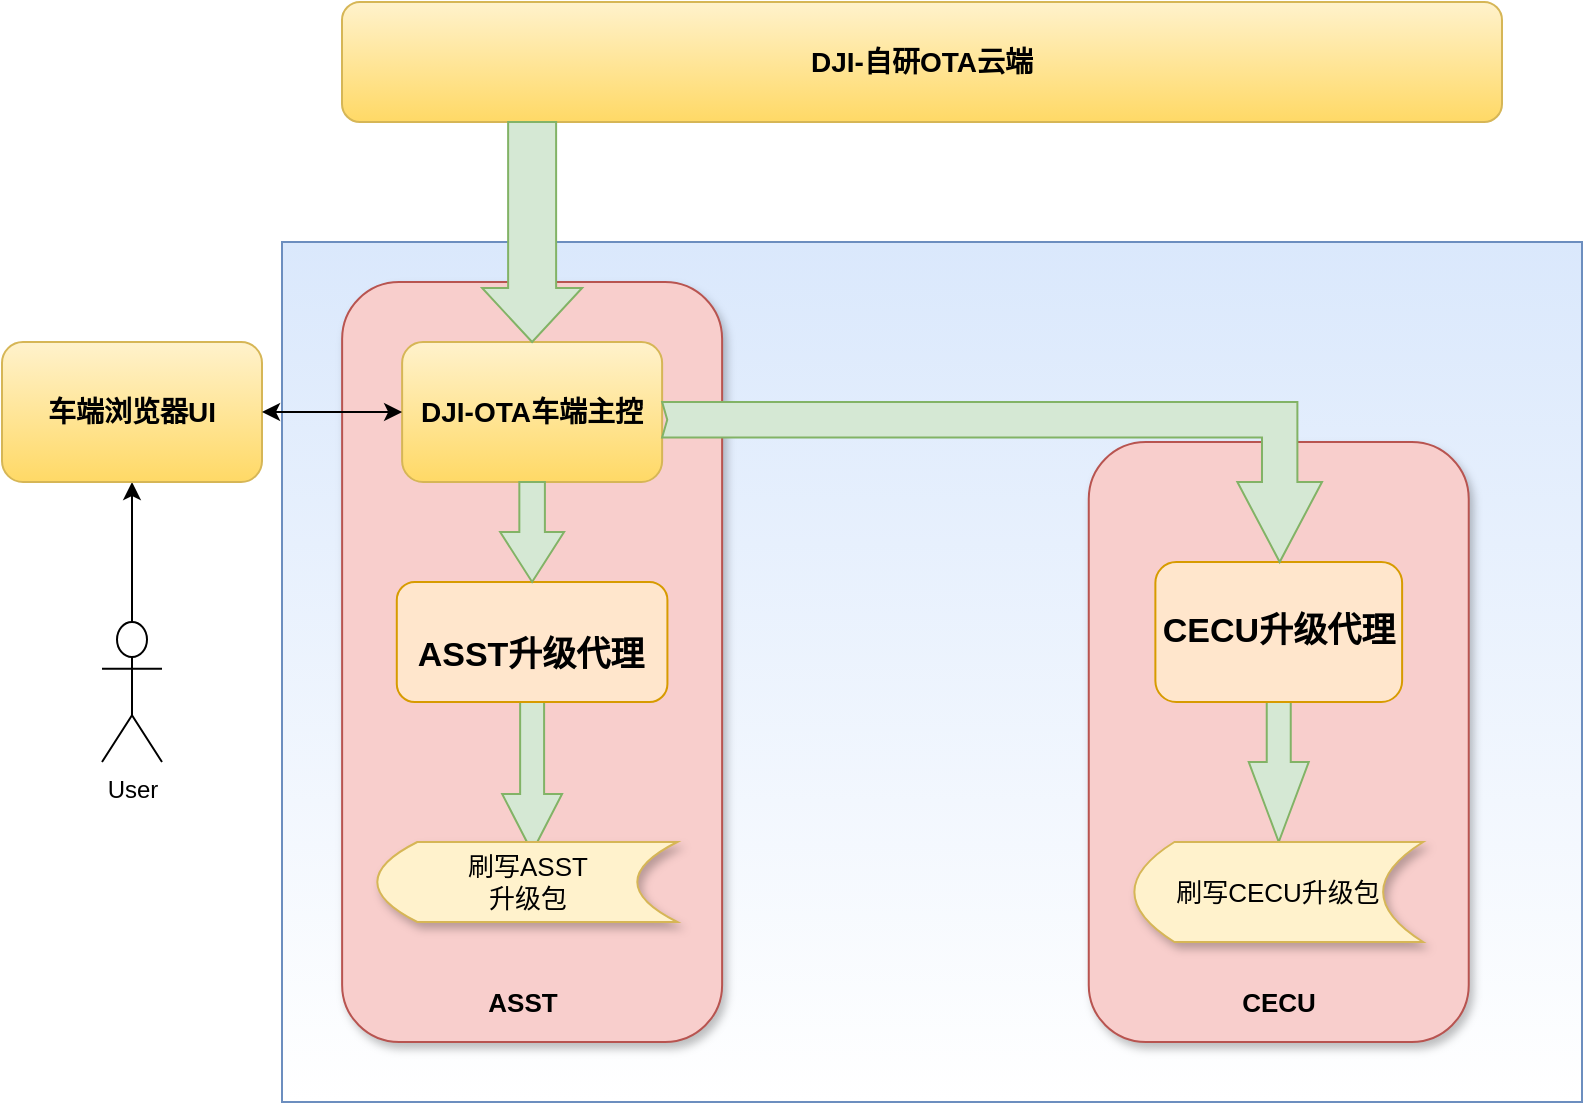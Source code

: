 <mxfile version="15.8.2" type="github">
  <diagram id="gNlS2oYJUi5O1-slZdYI" name="第 1 页">
    <mxGraphModel dx="1355" dy="685" grid="1" gridSize="10" guides="1" tooltips="1" connect="1" arrows="1" fold="1" page="1" pageScale="1" pageWidth="850" pageHeight="1100" math="0" shadow="0">
      <root>
        <mxCell id="0" />
        <mxCell id="1" parent="0" />
        <mxCell id="eCuo-hN4RlpcjMW48G7--20" value="" style="rounded=0;whiteSpace=wrap;html=1;fillColor=#dae8fc;labelPosition=right;verticalLabelPosition=top;align=left;verticalAlign=bottom;strokeColor=#6c8ebf;gradientColor=#ffffff;gradientDirection=south;" parent="1" vertex="1">
          <mxGeometry x="260" y="390" width="650" height="430" as="geometry" />
        </mxCell>
        <mxCell id="eCuo-hN4RlpcjMW48G7--12" value="&lt;b&gt;&lt;font style=&quot;font-size: 14px&quot;&gt;DJI-自研OTA云端&lt;/font&gt;&lt;/b&gt;" style="rounded=1;whiteSpace=wrap;html=1;fillColor=#fff2cc;strokeColor=#d6b656;gradientColor=#ffd966;" parent="1" vertex="1">
          <mxGeometry x="290" y="270" width="580" height="60" as="geometry" />
        </mxCell>
        <mxCell id="eCuo-hN4RlpcjMW48G7--21" value="" style="rounded=1;whiteSpace=wrap;html=1;fillColor=#f8cecc;strokeColor=#b85450;shadow=1;" parent="1" vertex="1">
          <mxGeometry x="290.06" y="410" width="190" height="380" as="geometry" />
        </mxCell>
        <mxCell id="eCuo-hN4RlpcjMW48G7--22" value="" style="rounded=1;whiteSpace=wrap;html=1;fillColor=#f8cecc;strokeColor=#b85450;shadow=1;" parent="1" vertex="1">
          <mxGeometry x="663.38" y="490" width="189.99" height="300" as="geometry" />
        </mxCell>
        <mxCell id="eCuo-hN4RlpcjMW48G7--24" value="" style="html=1;shadow=0;dashed=0;align=center;verticalAlign=middle;shape=mxgraph.arrows2.arrow;dy=0.6;dx=29;direction=south;notch=0;fontSize=17;fillColor=#d5e8d4;gradientDirection=south;strokeColor=#82b366;" parent="1" vertex="1">
          <mxGeometry x="370.09" y="620" width="29.94" height="75" as="geometry" />
        </mxCell>
        <mxCell id="eCuo-hN4RlpcjMW48G7--25" value="" style="html=1;shadow=0;dashed=0;align=center;verticalAlign=middle;shape=mxgraph.arrows2.arrow;dy=0.6;dx=40;direction=south;notch=0;fontSize=17;fillColor=#d5e8d4;gradientDirection=south;strokeColor=#82b366;" parent="1" vertex="1">
          <mxGeometry x="743.37" y="610" width="30" height="80" as="geometry" />
        </mxCell>
        <mxCell id="eCuo-hN4RlpcjMW48G7--26" value="&lt;br&gt;ASST升级代理" style="rounded=1;whiteSpace=wrap;html=1;shadow=0;fontSize=17;fillColor=#ffe6cc;gradientDirection=south;verticalAlign=top;strokeColor=#d79b00;align=center;horizontal=1;fontStyle=1" parent="1" vertex="1">
          <mxGeometry x="317.4" y="560" width="135.31" height="60" as="geometry" />
        </mxCell>
        <mxCell id="eCuo-hN4RlpcjMW48G7--27" value="CECU升级代理" style="rounded=1;whiteSpace=wrap;html=1;shadow=0;fontSize=17;fillColor=#ffe6cc;gradientDirection=south;verticalAlign=middle;strokeColor=#d79b00;align=center;horizontal=1;fontStyle=1" parent="1" vertex="1">
          <mxGeometry x="696.69" y="550" width="123.37" height="70" as="geometry" />
        </mxCell>
        <mxCell id="eCuo-hN4RlpcjMW48G7--30" value="&lt;font face=&quot;helvetica&quot;&gt;ASST&lt;/font&gt;" style="text;html=1;strokeColor=none;fillColor=none;align=center;verticalAlign=middle;whiteSpace=wrap;rounded=0;shadow=1;glass=0;sketch=0;fontSize=13;labelBackgroundColor=none;fontStyle=1" parent="1" vertex="1">
          <mxGeometry x="334.75" y="760" width="90.62" height="20" as="geometry" />
        </mxCell>
        <mxCell id="eCuo-hN4RlpcjMW48G7--31" value="刷写ASST&lt;br&gt;升级包" style="shape=dataStorage;whiteSpace=wrap;html=1;fixedSize=1;shadow=1;glass=0;labelBackgroundColor=none;sketch=0;fontSize=13;fillColor=#fff2cc;gradientDirection=south;align=center;verticalAlign=middle;strokeColor=#d6b656;" parent="1" vertex="1">
          <mxGeometry x="307.65" y="690" width="150" height="40" as="geometry" />
        </mxCell>
        <mxCell id="eCuo-hN4RlpcjMW48G7--32" value="刷写CECU升级包" style="shape=dataStorage;whiteSpace=wrap;html=1;fixedSize=1;shadow=1;glass=0;labelBackgroundColor=none;sketch=0;fontSize=13;fillColor=#fff2cc;gradientDirection=south;align=center;verticalAlign=middle;strokeColor=#d6b656;" parent="1" vertex="1">
          <mxGeometry x="686.19" y="690" width="144.38" height="50" as="geometry" />
        </mxCell>
        <mxCell id="eCuo-hN4RlpcjMW48G7--33" value="&lt;font face=&quot;helvetica&quot;&gt;CECU&lt;/font&gt;" style="text;html=1;strokeColor=none;fillColor=none;align=center;verticalAlign=middle;whiteSpace=wrap;rounded=0;shadow=1;glass=0;sketch=0;fontSize=13;labelBackgroundColor=none;fontStyle=1" parent="1" vertex="1">
          <mxGeometry x="713.07" y="760" width="90.62" height="20" as="geometry" />
        </mxCell>
        <mxCell id="eCuo-hN4RlpcjMW48G7--15" value="&lt;span style=&quot;font-size: 14px&quot;&gt;&lt;b&gt;DJI-OTA车端主控&lt;/b&gt;&lt;/span&gt;" style="rounded=1;whiteSpace=wrap;html=1;fillColor=#fff2cc;gradientColor=#ffd966;strokeColor=#d6b656;" parent="1" vertex="1">
          <mxGeometry x="320.06" y="440" width="130" height="70" as="geometry" />
        </mxCell>
        <mxCell id="eCuo-hN4RlpcjMW48G7--35" value="" style="html=1;shadow=0;dashed=0;align=center;verticalAlign=middle;shape=mxgraph.arrows2.bendArrow;dy=8.85;dx=40;notch=2.57;arrowHead=42.31;rounded=0;fontSize=14;fillColor=#d5e8d4;direction=south;strokeColor=#82b366;" parent="1" vertex="1">
          <mxGeometry x="450.06" y="470" width="329.94" height="80" as="geometry" />
        </mxCell>
        <mxCell id="eCuo-hN4RlpcjMW48G7--38" value="" style="html=1;shadow=0;dashed=0;align=center;verticalAlign=middle;shape=mxgraph.arrows2.arrow;dy=0.6;dx=25;direction=south;notch=0;fontSize=17;fillColor=#d5e8d4;gradientDirection=south;strokeColor=#82b366;" parent="1" vertex="1">
          <mxGeometry x="369.09" y="510" width="31.94" height="50" as="geometry" />
        </mxCell>
        <mxCell id="eCuo-hN4RlpcjMW48G7--39" value="" style="html=1;shadow=0;dashed=0;align=center;verticalAlign=middle;shape=mxgraph.arrows2.arrow;dy=0.52;dx=27;direction=south;notch=0;fontSize=17;fillColor=#d5e8d4;gradientDirection=south;strokeColor=#82b366;" parent="1" vertex="1">
          <mxGeometry x="360.06" y="330" width="50" height="110" as="geometry" />
        </mxCell>
        <mxCell id="LKEY6E24n65M9pt48yJW-12" style="edgeStyle=orthogonalEdgeStyle;rounded=0;orthogonalLoop=1;jettySize=auto;html=1;exitX=0.5;exitY=0;exitDx=0;exitDy=0;exitPerimeter=0;entryX=0.5;entryY=1;entryDx=0;entryDy=0;" edge="1" parent="1" source="LKEY6E24n65M9pt48yJW-7" target="LKEY6E24n65M9pt48yJW-9">
          <mxGeometry relative="1" as="geometry" />
        </mxCell>
        <mxCell id="LKEY6E24n65M9pt48yJW-7" value="User" style="shape=umlActor;verticalLabelPosition=bottom;verticalAlign=top;html=1;outlineConnect=0;" vertex="1" parent="1">
          <mxGeometry x="170" y="580" width="30" height="70" as="geometry" />
        </mxCell>
        <mxCell id="LKEY6E24n65M9pt48yJW-9" value="&lt;span style=&quot;font-size: 14px&quot;&gt;&lt;b&gt;车端浏览器UI&lt;/b&gt;&lt;/span&gt;" style="rounded=1;whiteSpace=wrap;html=1;fillColor=#fff2cc;gradientColor=#ffd966;strokeColor=#d6b656;" vertex="1" parent="1">
          <mxGeometry x="120" y="440" width="130" height="70" as="geometry" />
        </mxCell>
        <mxCell id="LKEY6E24n65M9pt48yJW-14" value="" style="endArrow=classic;startArrow=classic;html=1;rounded=0;entryX=0;entryY=0.5;entryDx=0;entryDy=0;exitX=1;exitY=0.5;exitDx=0;exitDy=0;" edge="1" parent="1" source="LKEY6E24n65M9pt48yJW-9" target="eCuo-hN4RlpcjMW48G7--15">
          <mxGeometry width="50" height="50" relative="1" as="geometry">
            <mxPoint x="250" y="510" as="sourcePoint" />
            <mxPoint x="300" y="460" as="targetPoint" />
          </mxGeometry>
        </mxCell>
      </root>
    </mxGraphModel>
  </diagram>
</mxfile>
